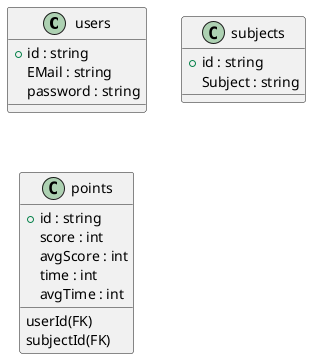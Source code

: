 @startuml memoryApp
class users{
    +id : string
    EMail : string
    password : string
}

class subjects{
    +id : string
    Subject : string
}

class points{
    +id : string
    score : int
    avgScore : int
    time : int
    avgTime : int
}

points : userId(FK)
points : subjectId(FK)
